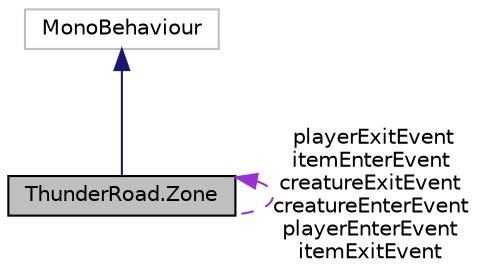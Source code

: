digraph "ThunderRoad.Zone"
{
 // LATEX_PDF_SIZE
  edge [fontname="Helvetica",fontsize="10",labelfontname="Helvetica",labelfontsize="10"];
  node [fontname="Helvetica",fontsize="10",shape=record];
  Node1 [label="ThunderRoad.Zone",height=0.2,width=0.4,color="black", fillcolor="grey75", style="filled", fontcolor="black",tooltip="Class Zone. Implements the UnityEngine.MonoBehaviour"];
  Node2 -> Node1 [dir="back",color="midnightblue",fontsize="10",style="solid",fontname="Helvetica"];
  Node2 [label="MonoBehaviour",height=0.2,width=0.4,color="grey75", fillcolor="white", style="filled",tooltip=" "];
  Node1 -> Node1 [dir="back",color="darkorchid3",fontsize="10",style="dashed",label=" playerExitEvent\nitemEnterEvent\ncreatureExitEvent\ncreatureEnterEvent\nplayerEnterEvent\nitemExitEvent" ,fontname="Helvetica"];
}
